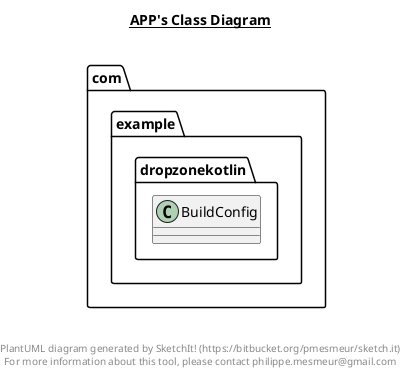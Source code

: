 @startuml

title __APP's Class Diagram__\n

  namespace com.example.dropzonekotlin {
    class com.example.dropzonekotlin.BuildConfig {
    }
  }
  



right footer


PlantUML diagram generated by SketchIt! (https://bitbucket.org/pmesmeur/sketch.it)
For more information about this tool, please contact philippe.mesmeur@gmail.com
endfooter

@enduml
